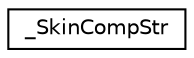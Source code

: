 digraph "Graphical Class Hierarchy"
{
  edge [fontname="Helvetica",fontsize="10",labelfontname="Helvetica",labelfontsize="10"];
  node [fontname="Helvetica",fontsize="10",shape=record];
  rankdir="LR";
  Node1 [label="_SkinCompStr",height=0.2,width=0.4,color="black", fillcolor="white", style="filled",URL="$struct___skin_comp_str.html"];
}
